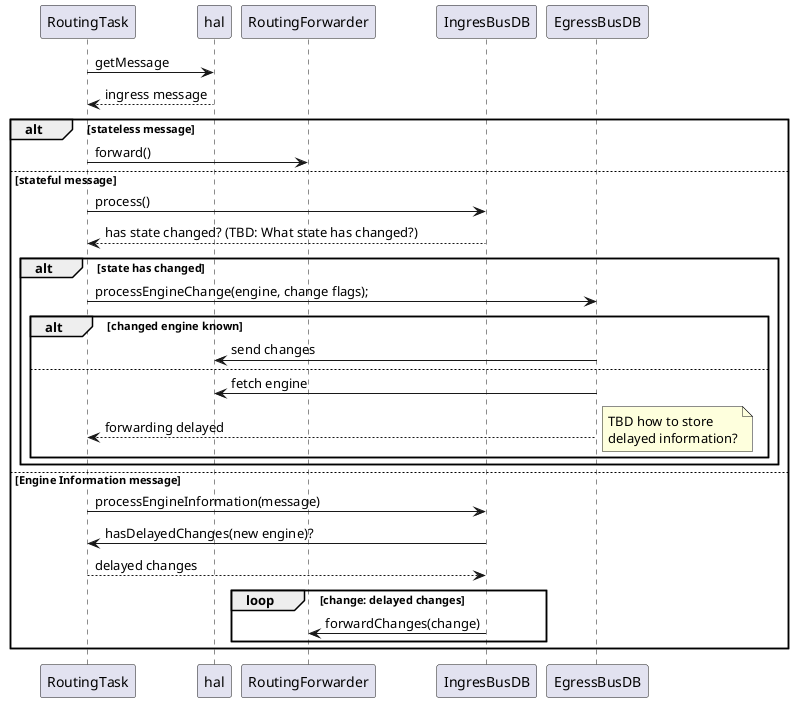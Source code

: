@startuml

RoutingTask -> hal: getMessage
hal --> RoutingTask: ingress message

alt stateless message
  RoutingTask -> RoutingForwarder: forward()
else stateful message
  RoutingTask -> IngresBusDB: process()
  IngresBusDB --> RoutingTask: has state changed? (TBD: What state has changed?)
  alt state has changed
    RoutingTask -> EgressBusDB: processEngineChange(engine, change flags);
    alt changed engine known
      EgressBusDB -> hal: send changes
    else
      EgressBusDB -> hal: fetch engine
      EgressBusDB --> RoutingTask: forwarding delayed
      note right
        TBD how to store
        delayed information?
      end note
    end

  end

else Engine Information message
  RoutingTask -> IngresBusDB: processEngineInformation(message)
  IngresBusDB -> RoutingTask: hasDelayedChanges(new engine)?
  RoutingTask --> IngresBusDB: delayed changes
  loop change: delayed changes
    IngresBusDB -> RoutingForwarder: forwardChanges(change)
  end
end



@enduml